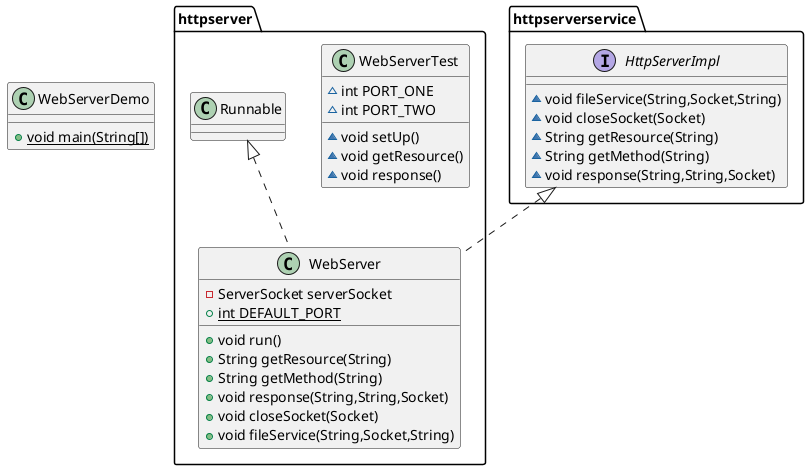 @startuml
class httpserver.WebServerTest {
~ int PORT_ONE
~ int PORT_TWO
~ void setUp()
~ void getResource()
~ void response()
}
interface httpserverservice.HttpServerImpl {
~ void fileService(String,Socket,String)
~ void closeSocket(Socket)
~ String getResource(String)
~ String getMethod(String)
~ void response(String,String,Socket)
}
class httpserver.WebServer {
- ServerSocket serverSocket
+ {static} int DEFAULT_PORT
+ void run()
+ String getResource(String)
+ String getMethod(String)
+ void response(String,String,Socket)
+ void closeSocket(Socket)
+ void fileService(String,Socket,String)
}
class WebServerDemo {
+ {static} void main(String[])
}


httpserver.Runnable <|.. httpserver.WebServer
httpserverservice.HttpServerImpl <|.. httpserver.WebServer
@enduml